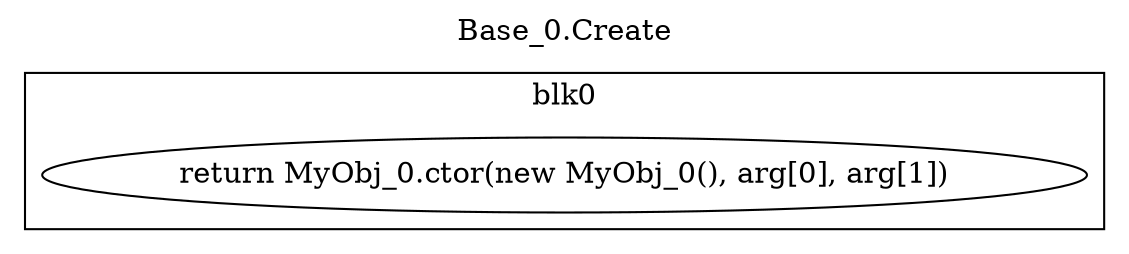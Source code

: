 digraph {
  rankdir=TB;
  b0_l0 [label="return MyObj_0.ctor(new MyObj_0(), arg[0], arg[1])"]
  subgraph cluster_b0 {
    label = "blk0";
    b0_l0;
  }
  labelloc="t"
  label="Base_0.Create"
}